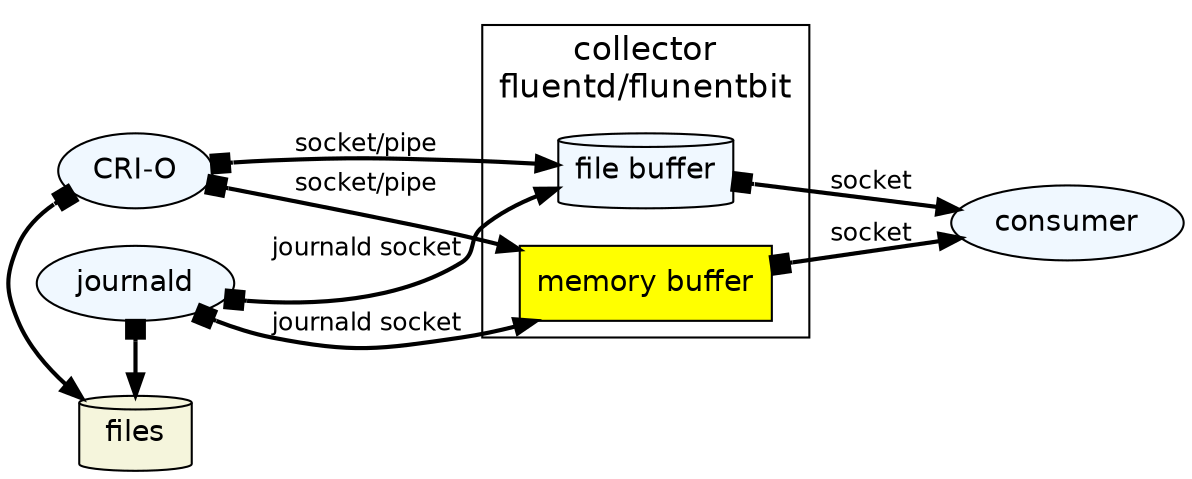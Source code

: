 digraph {
graph [fontname="helvetica" fontsize=16  rankdir=LR]
node [fontname="helvetica" fontsize=14 style=filled fillcolor=aliceblue]
edge [fontname="helvetica"fontsize=12]

edge [dir=both arrowtail=box style=bold]

subgraph {
  rank=same
  crio [label="CRI-O"]
  journald
  files [shape=cylinder fillcolor=beige]
}

subgraph cluster_collector {
  label="collector\nfluentd/flunentbit"
  fb [label="file buffer" shape=cylinder]
  mb [label="memory buffer" shape=box fillcolor=yellow]
}
subgraph collector { fb mb }

journald -> {fb mb} [label="journald socket"]
crio -> { fb mb } [label="socket/pipe"]
{ crio journald } -> files

{ fb mb } -> consumer [label="socket"]
}

